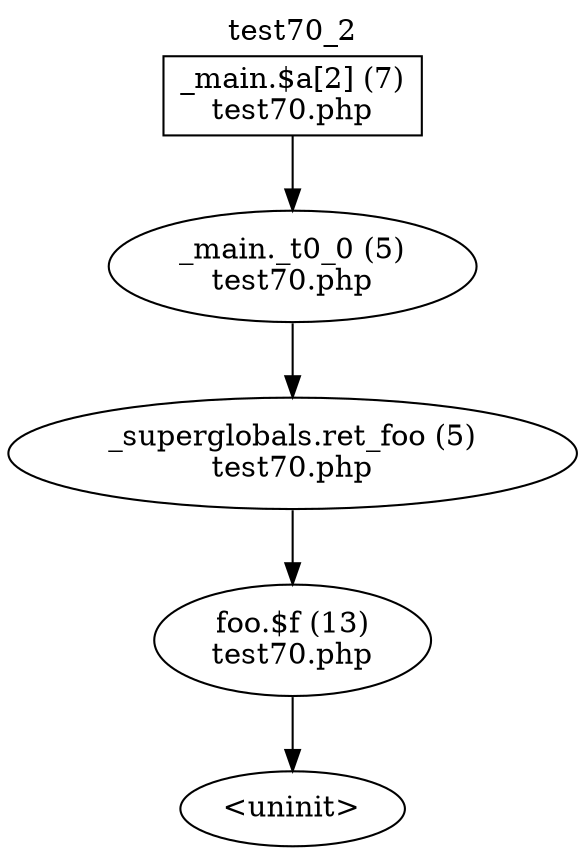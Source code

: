 digraph cfg {
  label="test70_2";
  labelloc=t;
  n1 [shape=box, label="_main.$a[2] (7)\ntest70.php"];
  n2 [shape=ellipse, label="_main._t0_0 (5)\ntest70.php"];
  n3 [shape=ellipse, label="_superglobals.ret_foo (5)\ntest70.php"];
  n4 [shape=ellipse, label="foo.$f (13)\ntest70.php"];
  n5 [shape=ellipse, label="<uninit>"];
  n1 -> n2;
  n2 -> n3;
  n3 -> n4;
  n4 -> n5;
}
